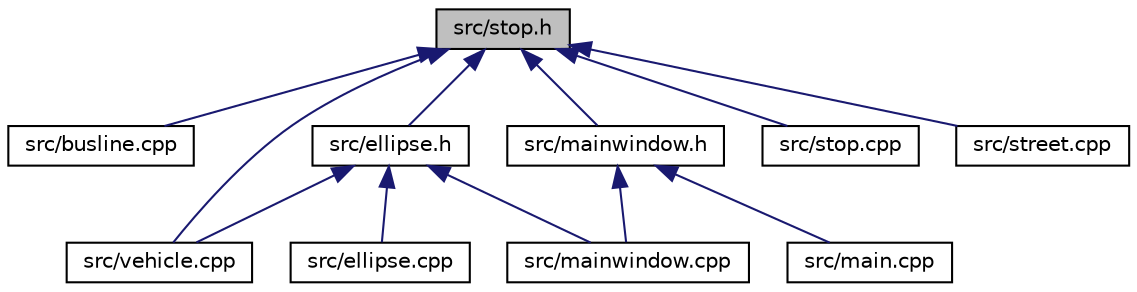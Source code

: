 digraph "src/stop.h"
{
  edge [fontname="Helvetica",fontsize="10",labelfontname="Helvetica",labelfontsize="10"];
  node [fontname="Helvetica",fontsize="10",shape=record];
  Node4 [label="src/stop.h",height=0.2,width=0.4,color="black", fillcolor="grey75", style="filled", fontcolor="black"];
  Node4 -> Node5 [dir="back",color="midnightblue",fontsize="10",style="solid",fontname="Helvetica"];
  Node5 [label="src/busline.cpp",height=0.2,width=0.4,color="black", fillcolor="white", style="filled",URL="$busline_8cpp.html",tooltip="Slouží k obsluze dané linky. "];
  Node4 -> Node6 [dir="back",color="midnightblue",fontsize="10",style="solid",fontname="Helvetica"];
  Node6 [label="src/ellipse.h",height=0.2,width=0.4,color="black", fillcolor="white", style="filled",URL="$ellipse_8h.html",tooltip="Tento soubor obsahuje třídu ellipse. "];
  Node6 -> Node7 [dir="back",color="midnightblue",fontsize="10",style="solid",fontname="Helvetica"];
  Node7 [label="src/ellipse.cpp",height=0.2,width=0.4,color="black", fillcolor="white", style="filled",URL="$ellipse_8cpp.html",tooltip="Slouží pro zachytávání klikání na vozidlo. "];
  Node6 -> Node8 [dir="back",color="midnightblue",fontsize="10",style="solid",fontname="Helvetica"];
  Node8 [label="src/mainwindow.cpp",height=0.2,width=0.4,color="black", fillcolor="white", style="filled",URL="$mainwindow_8cpp.html",tooltip="Souží k práci s vzhledem celého programu. "];
  Node6 -> Node9 [dir="back",color="midnightblue",fontsize="10",style="solid",fontname="Helvetica"];
  Node9 [label="src/vehicle.cpp",height=0.2,width=0.4,color="black", fillcolor="white", style="filled",URL="$vehicle_8cpp.html",tooltip="Slouží k práci s vozidly, zajištuje jejich pohyb. "];
  Node4 -> Node10 [dir="back",color="midnightblue",fontsize="10",style="solid",fontname="Helvetica"];
  Node10 [label="src/mainwindow.h",height=0.2,width=0.4,color="black", fillcolor="white", style="filled",URL="$mainwindow_8h.html",tooltip="Tento soubor obsahuje třídu MainWindow. "];
  Node10 -> Node11 [dir="back",color="midnightblue",fontsize="10",style="solid",fontname="Helvetica"];
  Node11 [label="src/main.cpp",height=0.2,width=0.4,color="black", fillcolor="white", style="filled",URL="$main_8cpp.html",tooltip="Tento soubor obsahuje funkci main. "];
  Node10 -> Node8 [dir="back",color="midnightblue",fontsize="10",style="solid",fontname="Helvetica"];
  Node4 -> Node12 [dir="back",color="midnightblue",fontsize="10",style="solid",fontname="Helvetica"];
  Node12 [label="src/stop.cpp",height=0.2,width=0.4,color="black", fillcolor="white", style="filled",URL="$stop_8cpp.html",tooltip="Slouží k práci se zastávkami. "];
  Node4 -> Node13 [dir="back",color="midnightblue",fontsize="10",style="solid",fontname="Helvetica"];
  Node13 [label="src/street.cpp",height=0.2,width=0.4,color="black", fillcolor="white", style="filled",URL="$street_8cpp.html",tooltip="Slouží k práci s ulicemi. "];
  Node4 -> Node9 [dir="back",color="midnightblue",fontsize="10",style="solid",fontname="Helvetica"];
}
